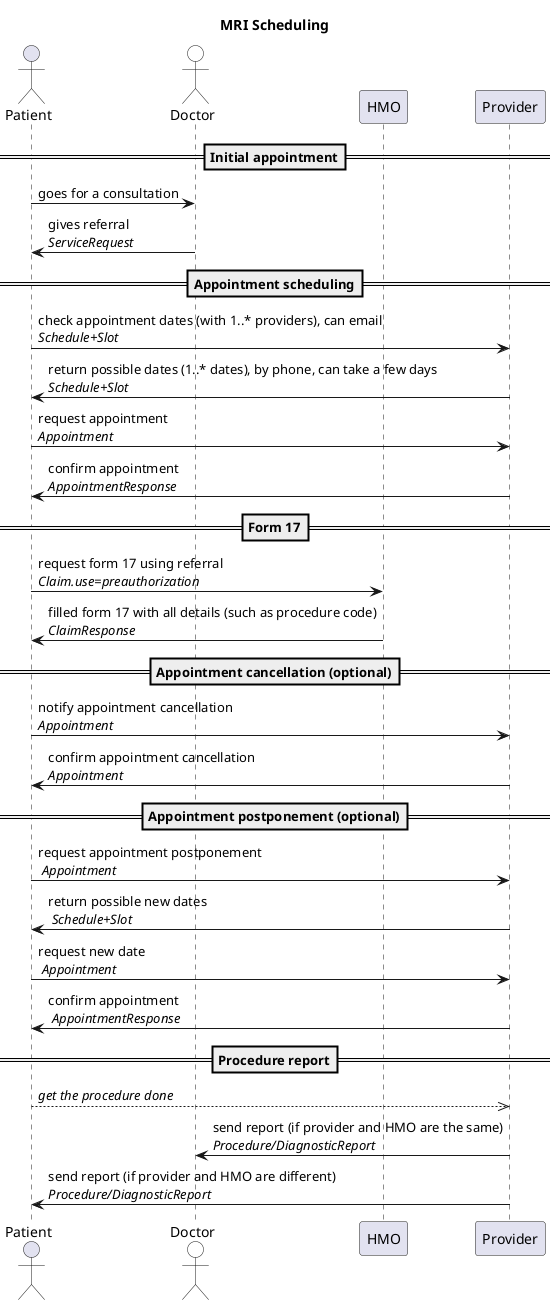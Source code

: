 @startuml
'editable with https://planttext.com
'see documentation at https://plantuml.com/sequence-diagram

title "MRI Scheduling"

actor Patient
actor Doctor #white
participant HMO
participant Provider

== Initial appointment==
Patient -> Doctor: goes for a consultation
Doctor -> Patient: gives referral\n//ServiceRequest//

== Appointment scheduling==
Patient -> Provider: check appointment dates (with 1..* providers), can email\n//Schedule+Slot//
Provider -> Patient: return possible dates (1..* dates), by phone, can take a few days\n//Schedule+Slot//
Patient -> Provider: request appointment\n//Appointment//
Provider -> Patient: confirm appointment\n//AppointmentResponse//

== Form 17==
Patient -> HMO: request form 17 using referral\n//Claim.use=preauthorization//
HMO -> Patient: filled form 17 with all details (such as procedure code)\n//ClaimResponse//

== Appointment cancellation (optional)==
Patient -> Provider: notify appointment cancellation\n//Appointment//
Provider -> Patient: confirm appointment cancellation\n//Appointment//

== Appointment postponement (optional)==
Patient -> Provider: request appointment postponement\n //Appointment//
Provider -> Patient: return possible new dates\n //Schedule+Slot//
Patient -> Provider: request new date\n //Appointment//
Provider -> Patient: confirm appointment\n //AppointmentResponse//

== Procedure report==
Patient -->> Provider: //get the procedure done//
Provider -> Doctor: send report (if provider and HMO are the same)\n//Procedure/DiagnosticReport//
Provider -> Patient: send report (if provider and HMO are different)\n//Procedure/DiagnosticReport//

@enduml
